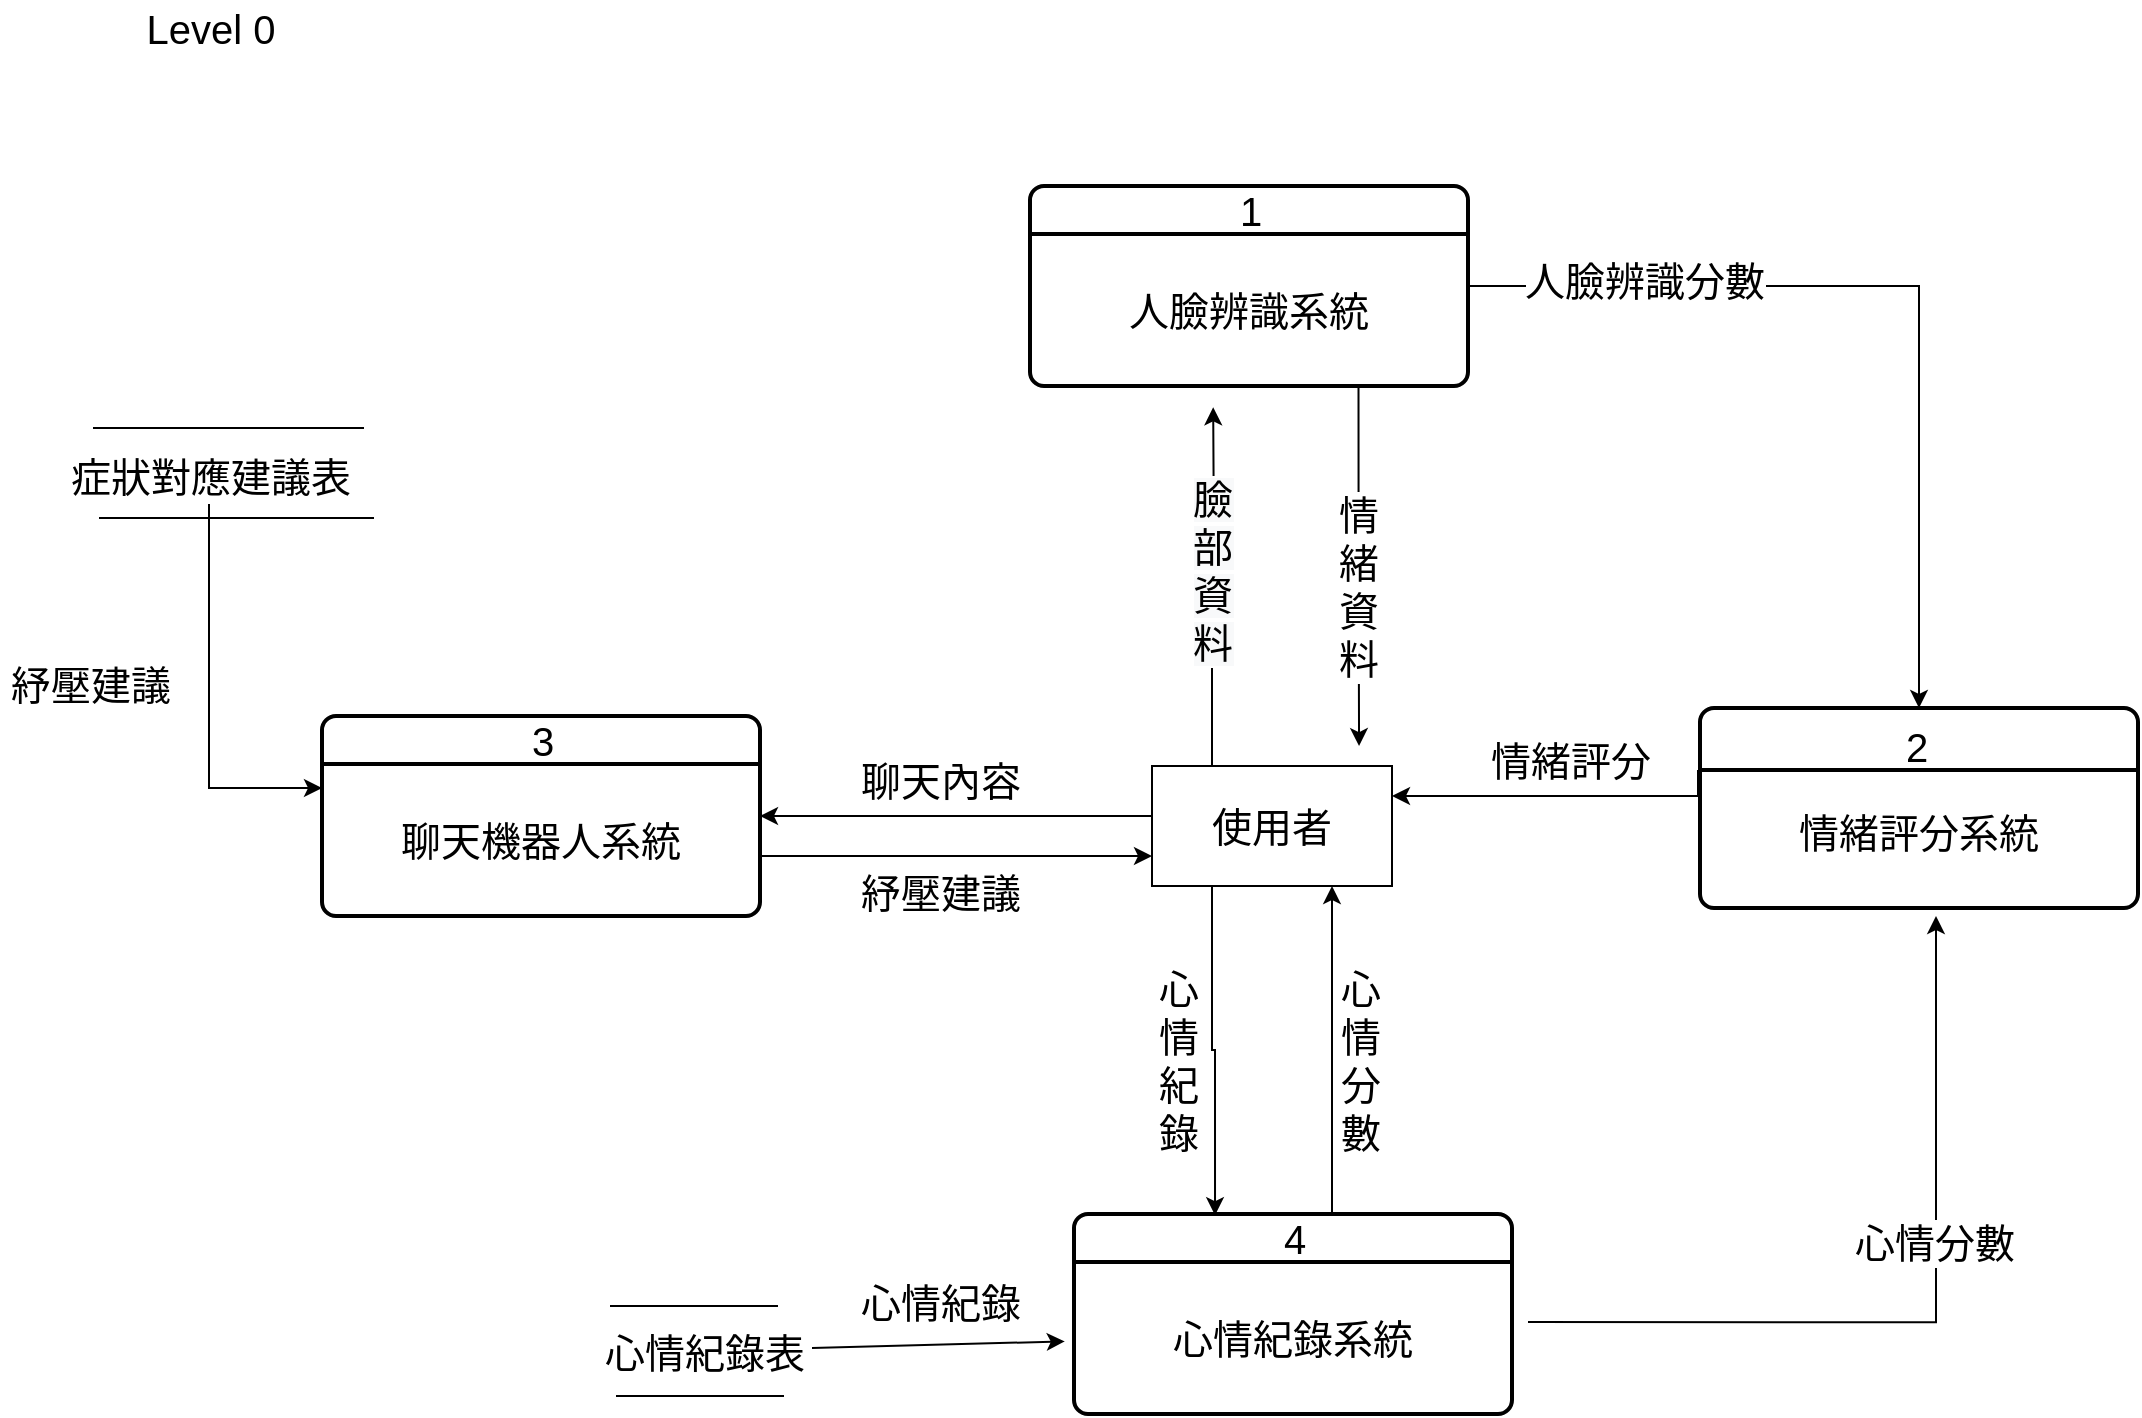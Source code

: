 <mxfile version="15.4.1" type="device"><diagram id="LTm7B4GhzsAS75jGA_rL" name="Page-1"><mxGraphModel dx="1303" dy="740" grid="0" gridSize="10" guides="1" tooltips="1" connect="1" arrows="1" fold="1" page="1" pageScale="1" pageWidth="1169" pageHeight="827" math="0" shadow="0"><root><mxCell id="0"/><mxCell id="1" parent="0"/><mxCell id="w6mwmXDakzUcHZQxrLlf-7" value="" style="group" parent="1" vertex="1" connectable="0"><mxGeometry x="566" y="149" width="220" height="102" as="geometry"/></mxCell><mxCell id="w6mwmXDakzUcHZQxrLlf-8" value="&amp;nbsp;&lt;br&gt;人臉辨識系統" style="rounded=1;whiteSpace=wrap;html=1;absoluteArcSize=1;arcSize=14;strokeWidth=2;fillColor=#ffffff;gradientColor=none;fontSize=20;" parent="w6mwmXDakzUcHZQxrLlf-7" vertex="1"><mxGeometry y="2" width="219" height="100" as="geometry"/></mxCell><mxCell id="w6mwmXDakzUcHZQxrLlf-9" value="" style="line;strokeWidth=2;html=1;rounded=1;fillColor=#ffffff;gradientColor=none;fontSize=20;" parent="w6mwmXDakzUcHZQxrLlf-7" vertex="1"><mxGeometry y="21" width="220" height="10" as="geometry"/></mxCell><mxCell id="w6mwmXDakzUcHZQxrLlf-10" value="1" style="text;html=1;align=center;verticalAlign=middle;resizable=0;points=[];autosize=1;fontSize=20;" parent="w6mwmXDakzUcHZQxrLlf-7" vertex="1"><mxGeometry x="99" width="21" height="28" as="geometry"/></mxCell><mxCell id="w6mwmXDakzUcHZQxrLlf-12" value="" style="group" parent="1" vertex="1" connectable="0"><mxGeometry x="900" y="417" width="220" height="102" as="geometry"/></mxCell><mxCell id="w6mwmXDakzUcHZQxrLlf-13" value="&lt;br&gt;情緒評分系統" style="rounded=1;whiteSpace=wrap;html=1;absoluteArcSize=1;arcSize=14;strokeWidth=2;fillColor=#ffffff;gradientColor=none;fontSize=20;" parent="w6mwmXDakzUcHZQxrLlf-12" vertex="1"><mxGeometry x="1" y="-5" width="219" height="100" as="geometry"/></mxCell><mxCell id="w6mwmXDakzUcHZQxrLlf-14" value="" style="line;strokeWidth=2;html=1;rounded=1;fillColor=#ffffff;gradientColor=none;fontSize=20;" parent="w6mwmXDakzUcHZQxrLlf-12" vertex="1"><mxGeometry y="21" width="220" height="10" as="geometry"/></mxCell><mxCell id="w6mwmXDakzUcHZQxrLlf-24" value="2" style="text;html=1;align=center;verticalAlign=middle;resizable=0;points=[];autosize=1;fontSize=20;" parent="w6mwmXDakzUcHZQxrLlf-12" vertex="1"><mxGeometry x="98" width="21" height="28" as="geometry"/></mxCell><mxCell id="w6mwmXDakzUcHZQxrLlf-16" value="" style="group" parent="1" vertex="1" connectable="0"><mxGeometry x="588" y="663" width="220" height="102" as="geometry"/></mxCell><mxCell id="w6mwmXDakzUcHZQxrLlf-17" value="&lt;span style=&quot;color: rgba(0 , 0 , 0 , 0) ; font-family: monospace ; font-size: 0px&quot;&gt;%3CmxGraphModel%3E%3Croot%3E%3CmxCell%20id%3D%220%22%2F%3E%3CmxCell%20id%3D%221%22%20parent%3D%220%22%2F%3E%3CmxCell%20id%3D%222%22%20value%3D%22%22%20style%3D%22group%22%20vertex%3D%221%22%20connectable%3D%220%22%20parent%3D%221%22%3E%3CmxGeometry%20x%3D%22112%22%20y%3D%22169%22%20width%3D%22220%22%20height%3D%22102%22%20as%3D%22geometry%22%2F%3E%3C%2FmxCell%3E%3CmxCell%20id%3D%223%22%20value%3D%22%26lt%3Bbr%26gt%3B%E6%83%85%E7%B7%92%E8%A9%95%E5%88%86%E7%B3%BB%E7%B5%B1%22%20style%3D%22rounded%3D1%3BwhiteSpace%3Dwrap%3Bhtml%3D1%3BabsoluteArcSize%3D1%3BarcSize%3D14%3BstrokeWidth%3D2%3BfillColor%3D%23ffffff%3BgradientColor%3Dnone%3BfontSize%3D20%3B%22%20vertex%3D%221%22%20parent%3D%222%22%3E%3CmxGeometry%20y%3D%222%22%20width%3D%22219%22%20height%3D%22100%22%20as%3D%22geometry%22%2F%3E%3C%2FmxCell%3E%3CmxCell%20id%3D%224%22%20value%3D%22%22%20style%3D%22line%3BstrokeWidth%3D2%3Bhtml%3D1%3Brounded%3D1%3BfillColor%3D%23ffffff%3BgradientColor%3Dnone%3BfontSize%3D20%3B%22%20vertex%3D%221%22%20parent%3D%222%22%3E%3CmxGeometry%20y%3D%2221%22%20width%3D%22220%22%20height%3D%2210%22%20as%3D%22geometry%22%2F%3E%3C%2FmxCell%3E%3CmxCell%20id%3D%225%22%20value%3D%221%22%20style%3D%22text%3Bhtml%3D1%3Balign%3Dcenter%3BverticalAlign%3Dmiddle%3Bresizable%3D0%3Bpoints%3D%5B%5D%3Bautosize%3D1%3BfontSize%3D20%3B%22%20vertex%3D%221%22%20parent%3D%222%22%3E%3CmxGeometry%20x%3D%2299%22%20width%3D%2221%22%20height%3D%2228%22%20as%3D%22geometry%22%2F%3E%3C%2FmxCell%3E%3C%2Froot%3E%3C%2FmxGraphModel%3E&lt;/span&gt;&lt;span style=&quot;color: rgba(0 , 0 , 0 , 0) ; font-family: monospace ; font-size: 0px&quot;&gt;%3CmxGraphModel%3E%3Croot%3E%3CmxCell%20id%3D%220%22%2F%3E%3CmxCell%20id%3D%221%22%20parent%3D%220%22%2F%3E%3CmxCell%20id%3D%222%22%20value%3D%22%22%20style%3D%22group%22%20vertex%3D%221%22%20connectable%3D%220%22%20parent%3D%221%22%3E%3CmxGeometry%20x%3D%22112%22%20y%3D%22169%22%20width%3D%22220%22%20height%3D%22102%22%20as%3D%22geometry%22%2F%3E%3C%2FmxCell%3E%3CmxCell%20id%3D%223%22%20value%3D%22%26lt%3Bbr%26gt%3B%E6%83%85%E7%B7%92%E8%A9%95%E5%88%86%E7%B3%BB%E7%B5%B1%22%20style%3D%22rounded%3D1%3BwhiteSpace%3Dwrap%3Bhtml%3D1%3BabsoluteArcSize%3D1%3BarcSize%3D14%3BstrokeWidth%3D2%3BfillColor%3D%23ffffff%3BgradientColor%3Dnone%3BfontSize%3D20%3B%22%20vertex%3D%221%22%20parent%3D%222%22%3E%3CmxGeometry%20y%3D%222%22%20width%3D%22219%22%20height%3D%22100%22%20as%3D%22geometry%22%2F%3E%3C%2FmxCell%3E%3CmxCell%20id%3D%224%22%20value%3D%22%22%20style%3D%22line%3BstrokeWidth%3D2%3Bhtml%3D1%3Brounded%3D1%3BfillColor%3D%23ffffff%3BgradientColor%3Dnone%3BfontSize%3D20%3B%22%20vertex%3D%221%22%20parent%3D%222%22%3E%3CmxGeometry%20y%3D%2221%22%20width%3D%22220%22%20height%3D%2210%22%20as%3D%22geometry%22%2F%3E%3C%2FmxCell%3E%3CmxCell%20id%3D%225%22%20value%3D%221%22%20style%3D%22text%3Bhtml%3D1%3Balign%3Dcenter%3BverticalAlign%3Dmiddle%3Bresizable%3D0%3Bpoints%3D%5B%5D%3Bautosize%3D1%3BfontSize%3D20%3B%22%20vertex%3D%221%22%20parent%3D%222%22%3E%3CmxGeometry%20x%3D%2299%22%20width%3D%2221%22%20height%3D%2228%22%20as%3D%22geometry%22%2F%3E%3C%2FmxCell%3E%3C%2Froot%3E%3C%2FmxGraphModel%3E&lt;/span&gt;&lt;br&gt;心情紀錄系統" style="rounded=1;whiteSpace=wrap;html=1;absoluteArcSize=1;arcSize=14;strokeWidth=2;fillColor=#ffffff;gradientColor=none;fontSize=20;" parent="w6mwmXDakzUcHZQxrLlf-16" vertex="1"><mxGeometry y="2" width="219" height="100" as="geometry"/></mxCell><mxCell id="w6mwmXDakzUcHZQxrLlf-18" value="" style="line;strokeWidth=2;html=1;rounded=1;fillColor=#ffffff;gradientColor=none;fontSize=20;" parent="w6mwmXDakzUcHZQxrLlf-16" vertex="1"><mxGeometry y="21" width="220" height="10" as="geometry"/></mxCell><mxCell id="w6mwmXDakzUcHZQxrLlf-19" value="4" style="text;html=1;align=center;verticalAlign=middle;resizable=0;points=[];autosize=1;fontSize=20;" parent="w6mwmXDakzUcHZQxrLlf-16" vertex="1"><mxGeometry x="99" width="21" height="28" as="geometry"/></mxCell><mxCell id="w6mwmXDakzUcHZQxrLlf-20" value="" style="group" parent="1" vertex="1" connectable="0"><mxGeometry x="212" y="414" width="220" height="102" as="geometry"/></mxCell><mxCell id="w6mwmXDakzUcHZQxrLlf-21" value="&lt;br&gt;聊天機器人系統" style="rounded=1;whiteSpace=wrap;html=1;absoluteArcSize=1;arcSize=14;strokeWidth=2;fillColor=#ffffff;gradientColor=none;fontSize=20;" parent="w6mwmXDakzUcHZQxrLlf-20" vertex="1"><mxGeometry y="2" width="219" height="100" as="geometry"/></mxCell><mxCell id="w6mwmXDakzUcHZQxrLlf-22" value="" style="line;strokeWidth=2;html=1;rounded=1;fillColor=#ffffff;gradientColor=none;fontSize=20;" parent="w6mwmXDakzUcHZQxrLlf-20" vertex="1"><mxGeometry y="21" width="220" height="10" as="geometry"/></mxCell><mxCell id="w6mwmXDakzUcHZQxrLlf-23" value="3" style="text;html=1;align=center;verticalAlign=middle;resizable=0;points=[];autosize=1;fontSize=20;" parent="w6mwmXDakzUcHZQxrLlf-20" vertex="1"><mxGeometry x="99" width="21" height="28" as="geometry"/></mxCell><mxCell id="w6mwmXDakzUcHZQxrLlf-31" value="Level 0" style="text;html=1;align=center;verticalAlign=middle;resizable=0;points=[];autosize=1;fontSize=20;" parent="1" vertex="1"><mxGeometry x="118" y="58" width="75" height="28" as="geometry"/></mxCell><mxCell id="w6mwmXDakzUcHZQxrLlf-42" style="edgeStyle=orthogonalEdgeStyle;rounded=0;orthogonalLoop=1;jettySize=auto;html=1;exitX=0.25;exitY=1;exitDx=0;exitDy=0;entryX=0.322;entryY=0.006;entryDx=0;entryDy=0;entryPerimeter=0;fontSize=20;" parent="1" source="w6mwmXDakzUcHZQxrLlf-39" target="w6mwmXDakzUcHZQxrLlf-17" edge="1"><mxGeometry relative="1" as="geometry"/></mxCell><mxCell id="w6mwmXDakzUcHZQxrLlf-56" value="心&lt;br&gt;情&lt;br&gt;分&lt;br&gt;數" style="edgeLabel;html=1;align=center;verticalAlign=middle;resizable=0;points=[];fontSize=20;" parent="w6mwmXDakzUcHZQxrLlf-42" vertex="1" connectable="0"><mxGeometry x="-0.261" y="2" relative="1" as="geometry"><mxPoint x="72" y="24.82" as="offset"/></mxGeometry></mxCell><mxCell id="w6mwmXDakzUcHZQxrLlf-45" style="edgeStyle=orthogonalEdgeStyle;rounded=0;orthogonalLoop=1;jettySize=auto;html=1;exitX=0;exitY=0.5;exitDx=0;exitDy=0;fontSize=20;" parent="1" source="w6mwmXDakzUcHZQxrLlf-39" target="w6mwmXDakzUcHZQxrLlf-21" edge="1"><mxGeometry relative="1" as="geometry"><Array as="points"><mxPoint x="627" y="466"/></Array></mxGeometry></mxCell><mxCell id="w6mwmXDakzUcHZQxrLlf-67" value="聊天內容" style="edgeLabel;html=1;align=center;verticalAlign=middle;resizable=0;points=[];fontSize=20;" parent="w6mwmXDakzUcHZQxrLlf-45" vertex="1" connectable="0"><mxGeometry x="0.372" y="-3" relative="1" as="geometry"><mxPoint x="26.65" y="-15" as="offset"/></mxGeometry></mxCell><mxCell id="w6mwmXDakzUcHZQxrLlf-51" style="edgeStyle=orthogonalEdgeStyle;rounded=0;orthogonalLoop=1;jettySize=auto;html=1;exitX=0.25;exitY=0;exitDx=0;exitDy=0;fontSize=20;" parent="1" source="w6mwmXDakzUcHZQxrLlf-39" edge="1"><mxGeometry relative="1" as="geometry"><mxPoint x="657.588" y="261.647" as="targetPoint"/></mxGeometry></mxCell><mxCell id="w6mwmXDakzUcHZQxrLlf-52" value="&lt;span style=&quot;background-color: rgb(248 , 249 , 250)&quot;&gt;臉&lt;br&gt;部&lt;br&gt;資&lt;/span&gt;&lt;br style=&quot;background-color: rgb(248 , 249 , 250)&quot;&gt;&lt;span style=&quot;background-color: rgb(248 , 249 , 250)&quot;&gt;料&lt;/span&gt;" style="edgeLabel;html=1;align=center;verticalAlign=middle;resizable=0;points=[];fontSize=20;" parent="w6mwmXDakzUcHZQxrLlf-51" vertex="1" connectable="0"><mxGeometry x="0.294" y="1" relative="1" as="geometry"><mxPoint y="17.86" as="offset"/></mxGeometry></mxCell><mxCell id="w6mwmXDakzUcHZQxrLlf-39" value="使用者" style="rounded=0;whiteSpace=wrap;html=1;fontSize=20;" parent="1" vertex="1"><mxGeometry x="627" y="441" width="120" height="60" as="geometry"/></mxCell><mxCell id="w6mwmXDakzUcHZQxrLlf-40" style="edgeStyle=orthogonalEdgeStyle;rounded=0;orthogonalLoop=1;jettySize=auto;html=1;exitX=1;exitY=0.5;exitDx=0;exitDy=0;fontSize=20;" parent="1" source="w6mwmXDakzUcHZQxrLlf-8" target="w6mwmXDakzUcHZQxrLlf-13" edge="1"><mxGeometry relative="1" as="geometry"/></mxCell><mxCell id="w6mwmXDakzUcHZQxrLlf-55" value="人臉辨識分數" style="edgeLabel;html=1;align=center;verticalAlign=middle;resizable=0;points=[];fontSize=20;" parent="w6mwmXDakzUcHZQxrLlf-40" vertex="1" connectable="0"><mxGeometry x="-0.597" y="3" relative="1" as="geometry"><mxPoint as="offset"/></mxGeometry></mxCell><mxCell id="w6mwmXDakzUcHZQxrLlf-41" style="edgeStyle=orthogonalEdgeStyle;rounded=0;orthogonalLoop=1;jettySize=auto;html=1;fontSize=20;" parent="1" edge="1"><mxGeometry relative="1" as="geometry"><mxPoint x="815" y="719.059" as="sourcePoint"/><mxPoint x="1019" y="516" as="targetPoint"/><Array as="points"><mxPoint x="1019" y="719"/></Array></mxGeometry></mxCell><mxCell id="w6mwmXDakzUcHZQxrLlf-66" value="心情分數" style="edgeLabel;html=1;align=center;verticalAlign=middle;resizable=0;points=[];fontSize=20;" parent="w6mwmXDakzUcHZQxrLlf-41" vertex="1" connectable="0"><mxGeometry x="0.198" y="1" relative="1" as="geometry"><mxPoint as="offset"/></mxGeometry></mxCell><mxCell id="w6mwmXDakzUcHZQxrLlf-46" style="edgeStyle=orthogonalEdgeStyle;rounded=0;orthogonalLoop=1;jettySize=auto;html=1;exitX=0;exitY=0.5;exitDx=0;exitDy=0;exitPerimeter=0;entryX=1;entryY=0.25;entryDx=0;entryDy=0;fontSize=20;" parent="1" source="w6mwmXDakzUcHZQxrLlf-14" target="w6mwmXDakzUcHZQxrLlf-39" edge="1"><mxGeometry relative="1" as="geometry"><Array as="points"><mxPoint x="900" y="456"/></Array></mxGeometry></mxCell><mxCell id="w6mwmXDakzUcHZQxrLlf-47" style="edgeStyle=orthogonalEdgeStyle;rounded=0;orthogonalLoop=1;jettySize=auto;html=1;exitX=1;exitY=0.75;exitDx=0;exitDy=0;entryX=0;entryY=0.75;entryDx=0;entryDy=0;fontSize=20;" parent="1" source="w6mwmXDakzUcHZQxrLlf-21" target="w6mwmXDakzUcHZQxrLlf-39" edge="1"><mxGeometry relative="1" as="geometry"><Array as="points"><mxPoint x="431" y="486"/></Array></mxGeometry></mxCell><mxCell id="w6mwmXDakzUcHZQxrLlf-68" value="紓壓建議" style="edgeLabel;html=1;align=center;verticalAlign=middle;resizable=0;points=[];fontSize=20;" parent="w6mwmXDakzUcHZQxrLlf-47" vertex="1" connectable="0"><mxGeometry x="-0.182" y="3" relative="1" as="geometry"><mxPoint x="12.65" y="21" as="offset"/></mxGeometry></mxCell><mxCell id="w6mwmXDakzUcHZQxrLlf-53" style="edgeStyle=orthogonalEdgeStyle;rounded=0;orthogonalLoop=1;jettySize=auto;html=1;exitX=0.75;exitY=1;exitDx=0;exitDy=0;fontSize=20;" parent="1" source="w6mwmXDakzUcHZQxrLlf-8" edge="1"><mxGeometry relative="1" as="geometry"><mxPoint x="730.529" y="431.059" as="targetPoint"/></mxGeometry></mxCell><mxCell id="w6mwmXDakzUcHZQxrLlf-54" value="情&lt;br&gt;緒&lt;br&gt;資&lt;br&gt;料" style="edgeLabel;html=1;align=center;verticalAlign=middle;resizable=0;points=[];fontSize=20;" parent="w6mwmXDakzUcHZQxrLlf-53" vertex="1" connectable="0"><mxGeometry x="-0.295" y="-4" relative="1" as="geometry"><mxPoint x="3.72" y="36.49" as="offset"/></mxGeometry></mxCell><mxCell id="w6mwmXDakzUcHZQxrLlf-57" style="edgeStyle=orthogonalEdgeStyle;rounded=0;orthogonalLoop=1;jettySize=auto;html=1;exitX=0.75;exitY=0;exitDx=0;exitDy=0;entryX=0.75;entryY=1;entryDx=0;entryDy=0;fontSize=20;" parent="1" source="w6mwmXDakzUcHZQxrLlf-17" target="w6mwmXDakzUcHZQxrLlf-39" edge="1"><mxGeometry relative="1" as="geometry"><Array as="points"><mxPoint x="717" y="665"/></Array></mxGeometry></mxCell><mxCell id="w6mwmXDakzUcHZQxrLlf-58" value="心&lt;br&gt;情&lt;br&gt;紀&lt;br&gt;錄&lt;br&gt;" style="edgeLabel;html=1;align=center;verticalAlign=middle;resizable=0;points=[];fontSize=20;" parent="w6mwmXDakzUcHZQxrLlf-57" vertex="1" connectable="0"><mxGeometry x="0.297" y="-5" relative="1" as="geometry"><mxPoint x="-82" y="16.1" as="offset"/></mxGeometry></mxCell><mxCell id="w6mwmXDakzUcHZQxrLlf-62" value="" style="group" parent="1" vertex="1" connectable="0"><mxGeometry x="348" y="711" width="110" height="45" as="geometry"/></mxCell><mxCell id="w6mwmXDakzUcHZQxrLlf-59" value="" style="endArrow=none;html=1;fontSize=20;" parent="w6mwmXDakzUcHZQxrLlf-62" edge="1"><mxGeometry width="50" height="50" relative="1" as="geometry"><mxPoint x="8" as="sourcePoint"/><mxPoint x="92" as="targetPoint"/></mxGeometry></mxCell><mxCell id="w6mwmXDakzUcHZQxrLlf-60" value="" style="endArrow=none;html=1;fontSize=20;" parent="w6mwmXDakzUcHZQxrLlf-62" edge="1"><mxGeometry width="50" height="50" relative="1" as="geometry"><mxPoint x="11" y="45" as="sourcePoint"/><mxPoint x="95" y="45" as="targetPoint"/></mxGeometry></mxCell><mxCell id="w6mwmXDakzUcHZQxrLlf-61" value="心情紀錄表" style="text;html=1;align=center;verticalAlign=middle;resizable=0;points=[];autosize=1;fontSize=20;" parent="w6mwmXDakzUcHZQxrLlf-62" vertex="1"><mxGeometry y="9" width="110" height="28" as="geometry"/></mxCell><mxCell id="w6mwmXDakzUcHZQxrLlf-63" value="" style="endArrow=classic;html=1;fontSize=20;entryX=-0.021;entryY=0.637;entryDx=0;entryDy=0;entryPerimeter=0;" parent="1" target="w6mwmXDakzUcHZQxrLlf-17" edge="1"><mxGeometry width="50" height="50" relative="1" as="geometry"><mxPoint x="457" y="732" as="sourcePoint"/><mxPoint x="507" y="682" as="targetPoint"/></mxGeometry></mxCell><mxCell id="w6mwmXDakzUcHZQxrLlf-64" value="心情紀錄" style="text;html=1;align=center;verticalAlign=middle;resizable=0;points=[];autosize=1;fontSize=20;" parent="1" vertex="1"><mxGeometry x="476" y="695" width="90" height="28" as="geometry"/></mxCell><mxCell id="w6mwmXDakzUcHZQxrLlf-72" value="" style="group" parent="1" vertex="1" connectable="0"><mxGeometry x="80.5" y="272" width="150" height="45" as="geometry"/></mxCell><mxCell id="w6mwmXDakzUcHZQxrLlf-69" value="" style="endArrow=none;html=1;fontSize=20;" parent="w6mwmXDakzUcHZQxrLlf-72" edge="1"><mxGeometry width="50" height="50" relative="1" as="geometry"><mxPoint x="17" as="sourcePoint"/><mxPoint x="152.5" as="targetPoint"/></mxGeometry></mxCell><mxCell id="w6mwmXDakzUcHZQxrLlf-70" value="" style="endArrow=none;html=1;fontSize=20;" parent="w6mwmXDakzUcHZQxrLlf-72" edge="1"><mxGeometry width="50" height="50" relative="1" as="geometry"><mxPoint x="20" y="45" as="sourcePoint"/><mxPoint x="157.5" y="45" as="targetPoint"/></mxGeometry></mxCell><mxCell id="w6mwmXDakzUcHZQxrLlf-71" value="症狀對應建議表" style="text;html=1;align=center;verticalAlign=middle;resizable=0;points=[];autosize=1;fontSize=20;" parent="w6mwmXDakzUcHZQxrLlf-72" vertex="1"><mxGeometry y="10" width="150" height="28" as="geometry"/></mxCell><mxCell id="w6mwmXDakzUcHZQxrLlf-74" style="edgeStyle=orthogonalEdgeStyle;rounded=0;orthogonalLoop=1;jettySize=auto;html=1;fontSize=20;" parent="1" source="w6mwmXDakzUcHZQxrLlf-71" target="w6mwmXDakzUcHZQxrLlf-21" edge="1"><mxGeometry relative="1" as="geometry"><Array as="points"><mxPoint x="155" y="452"/></Array></mxGeometry></mxCell><mxCell id="w6mwmXDakzUcHZQxrLlf-75" value="紓壓建議" style="text;html=1;align=center;verticalAlign=middle;resizable=0;points=[];autosize=1;fontSize=20;" parent="1" vertex="1"><mxGeometry x="51" y="386" width="90" height="28" as="geometry"/></mxCell><mxCell id="w6mwmXDakzUcHZQxrLlf-76" value="情緒評分" style="text;html=1;align=center;verticalAlign=middle;resizable=0;points=[];autosize=1;fontSize=20;" parent="1" vertex="1"><mxGeometry x="791" y="424" width="90" height="28" as="geometry"/></mxCell></root></mxGraphModel></diagram></mxfile>